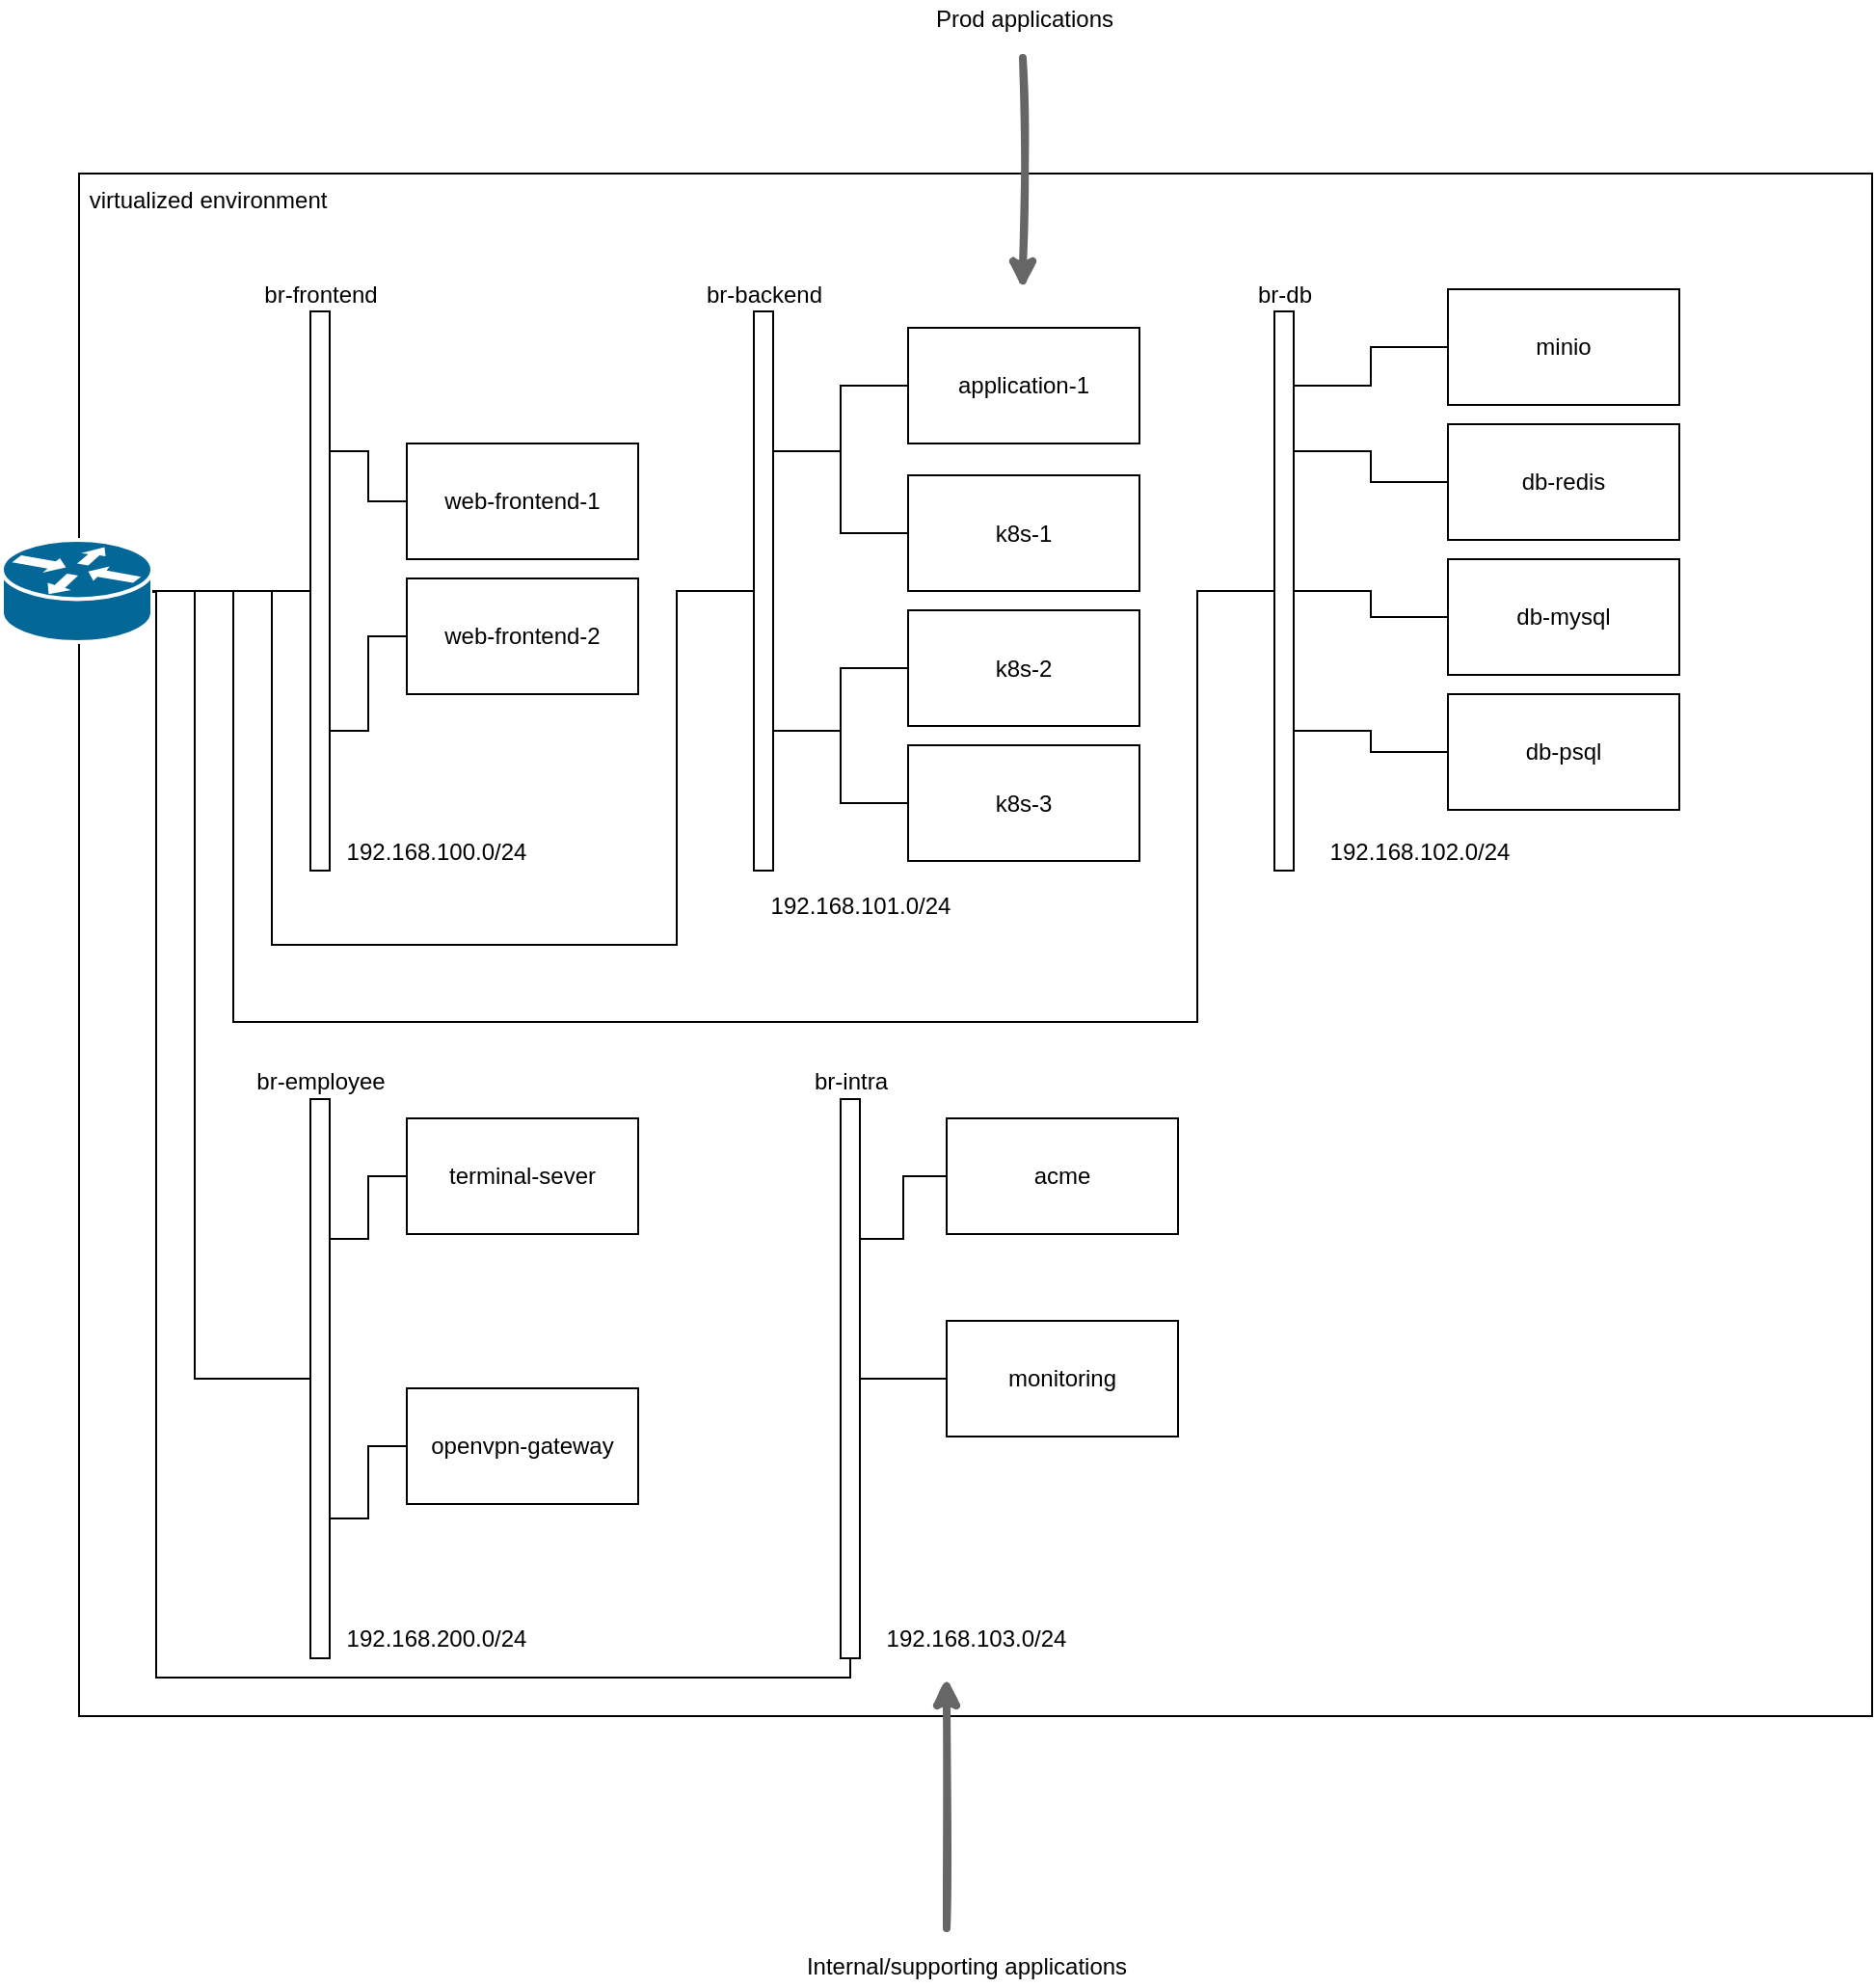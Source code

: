 <mxfile>
    <diagram id="ftLzmsLyrwE4esRIsy0w" name="network">
        <mxGraphModel dx="1943" dy="1636" grid="1" gridSize="10" guides="1" tooltips="1" connect="1" arrows="1" fold="1" page="1" pageScale="1" pageWidth="850" pageHeight="1100" math="0" shadow="0">
            <root>
                <mxCell id="0"/>
                <mxCell id="1" parent="0"/>
                <mxCell id="VholS22kbWtKVHYesf5g-1" value="&amp;nbsp;virtualized environment" style="rounded=0;whiteSpace=wrap;html=1;fillColor=none;verticalAlign=top;align=left;labelPosition=center;verticalLabelPosition=middle;horizontal=1;" parent="1" vertex="1">
                    <mxGeometry x="20" y="50" width="930" height="800" as="geometry"/>
                </mxCell>
                <mxCell id="VholS22kbWtKVHYesf5g-9" style="edgeStyle=orthogonalEdgeStyle;rounded=0;orthogonalLoop=1;jettySize=auto;html=1;entryX=0;entryY=0.5;entryDx=0;entryDy=0;endArrow=none;endFill=0;" parent="1" source="VholS22kbWtKVHYesf5g-2" target="VholS22kbWtKVHYesf5g-6" edge="1">
                    <mxGeometry relative="1" as="geometry"/>
                </mxCell>
                <mxCell id="VholS22kbWtKVHYesf5g-2" value="" style="shape=mxgraph.cisco.routers.router;html=1;pointerEvents=1;dashed=0;fillColor=#036897;strokeColor=#ffffff;strokeWidth=2;verticalLabelPosition=bottom;verticalAlign=top;align=center;outlineConnect=0;" parent="1" vertex="1">
                    <mxGeometry x="-20" y="240" width="78" height="53" as="geometry"/>
                </mxCell>
                <mxCell id="VholS22kbWtKVHYesf5g-4" value="web-frontend-1" style="rounded=0;whiteSpace=wrap;html=1;" parent="1" vertex="1">
                    <mxGeometry x="190" y="190" width="120" height="60" as="geometry"/>
                </mxCell>
                <mxCell id="VholS22kbWtKVHYesf5g-5" value="web-frontend-2" style="rounded=0;whiteSpace=wrap;html=1;" parent="1" vertex="1">
                    <mxGeometry x="190" y="260" width="120" height="60" as="geometry"/>
                </mxCell>
                <mxCell id="VholS22kbWtKVHYesf5g-10" style="edgeStyle=orthogonalEdgeStyle;rounded=0;orthogonalLoop=1;jettySize=auto;html=1;exitX=1;exitY=0.25;exitDx=0;exitDy=0;entryX=0;entryY=0.5;entryDx=0;entryDy=0;endArrow=none;endFill=0;" parent="1" source="VholS22kbWtKVHYesf5g-6" target="VholS22kbWtKVHYesf5g-4" edge="1">
                    <mxGeometry relative="1" as="geometry"/>
                </mxCell>
                <mxCell id="VholS22kbWtKVHYesf5g-11" style="edgeStyle=orthogonalEdgeStyle;rounded=0;orthogonalLoop=1;jettySize=auto;html=1;exitX=1;exitY=0.75;exitDx=0;exitDy=0;entryX=0;entryY=0.5;entryDx=0;entryDy=0;endArrow=none;endFill=0;" parent="1" source="VholS22kbWtKVHYesf5g-6" target="VholS22kbWtKVHYesf5g-5" edge="1">
                    <mxGeometry relative="1" as="geometry"/>
                </mxCell>
                <mxCell id="VholS22kbWtKVHYesf5g-6" value="br-frontend" style="rounded=0;html=1;verticalAlign=bottom;labelPosition=center;verticalLabelPosition=top;align=center;" parent="1" vertex="1">
                    <mxGeometry x="140" y="121.5" width="10" height="290" as="geometry"/>
                </mxCell>
                <mxCell id="VholS22kbWtKVHYesf5g-30" style="edgeStyle=orthogonalEdgeStyle;rounded=0;orthogonalLoop=1;jettySize=auto;html=1;exitX=0;exitY=0.5;exitDx=0;exitDy=0;entryX=1;entryY=0.5;entryDx=0;entryDy=0;entryPerimeter=0;endArrow=none;endFill=0;" parent="1" source="VholS22kbWtKVHYesf5g-7" target="VholS22kbWtKVHYesf5g-2" edge="1">
                    <mxGeometry relative="1" as="geometry">
                        <Array as="points">
                            <mxPoint x="330" y="267"/>
                            <mxPoint x="330" y="450"/>
                            <mxPoint x="120" y="450"/>
                            <mxPoint x="120" y="267"/>
                        </Array>
                    </mxGeometry>
                </mxCell>
                <mxCell id="VholS22kbWtKVHYesf5g-7" value="br-backend" style="rounded=0;html=1;verticalAlign=bottom;labelPosition=center;verticalLabelPosition=top;align=center;" parent="1" vertex="1">
                    <mxGeometry x="370" y="121.5" width="10" height="290" as="geometry"/>
                </mxCell>
                <mxCell id="VholS22kbWtKVHYesf5g-31" style="edgeStyle=orthogonalEdgeStyle;rounded=0;orthogonalLoop=1;jettySize=auto;html=1;exitX=0;exitY=0.5;exitDx=0;exitDy=0;entryX=1;entryY=0.5;entryDx=0;entryDy=0;entryPerimeter=0;endArrow=none;endFill=0;" parent="1" source="VholS22kbWtKVHYesf5g-8" target="VholS22kbWtKVHYesf5g-2" edge="1">
                    <mxGeometry relative="1" as="geometry">
                        <Array as="points">
                            <mxPoint x="600" y="267"/>
                            <mxPoint x="600" y="490"/>
                            <mxPoint x="100" y="490"/>
                            <mxPoint x="100" y="267"/>
                        </Array>
                    </mxGeometry>
                </mxCell>
                <mxCell id="6UqM7nr1BjA8IDK3rxbt-2" style="edgeStyle=orthogonalEdgeStyle;rounded=0;orthogonalLoop=1;jettySize=auto;html=1;endArrow=none;endFill=0;" parent="1" source="VholS22kbWtKVHYesf5g-8" target="6UqM7nr1BjA8IDK3rxbt-1" edge="1">
                    <mxGeometry relative="1" as="geometry">
                        <Array as="points">
                            <mxPoint x="690" y="160"/>
                            <mxPoint x="690" y="140"/>
                        </Array>
                    </mxGeometry>
                </mxCell>
                <mxCell id="VholS22kbWtKVHYesf5g-8" value="br-db" style="rounded=0;html=1;verticalAlign=bottom;labelPosition=center;verticalLabelPosition=top;align=center;" parent="1" vertex="1">
                    <mxGeometry x="640" y="121.5" width="10" height="290" as="geometry"/>
                </mxCell>
                <mxCell id="VholS22kbWtKVHYesf5g-22" style="edgeStyle=orthogonalEdgeStyle;rounded=0;orthogonalLoop=1;jettySize=auto;html=1;exitX=0;exitY=0.5;exitDx=0;exitDy=0;entryX=1;entryY=0.25;entryDx=0;entryDy=0;endArrow=none;endFill=0;" parent="1" source="VholS22kbWtKVHYesf5g-14" target="VholS22kbWtKVHYesf5g-7" edge="1">
                    <mxGeometry relative="1" as="geometry"/>
                </mxCell>
                <mxCell id="VholS22kbWtKVHYesf5g-14" value="application-1" style="rounded=0;whiteSpace=wrap;html=1;" parent="1" vertex="1">
                    <mxGeometry x="450" y="130" width="120" height="60" as="geometry"/>
                </mxCell>
                <mxCell id="VholS22kbWtKVHYesf5g-21" style="edgeStyle=orthogonalEdgeStyle;rounded=0;orthogonalLoop=1;jettySize=auto;html=1;exitX=0;exitY=0.5;exitDx=0;exitDy=0;entryX=1;entryY=0.25;entryDx=0;entryDy=0;endArrow=none;endFill=0;" parent="1" source="VholS22kbWtKVHYesf5g-15" target="VholS22kbWtKVHYesf5g-7" edge="1">
                    <mxGeometry relative="1" as="geometry"/>
                </mxCell>
                <mxCell id="VholS22kbWtKVHYesf5g-15" value="k8s-1" style="rounded=0;whiteSpace=wrap;html=1;" parent="1" vertex="1">
                    <mxGeometry x="450" y="206.5" width="120" height="60" as="geometry"/>
                </mxCell>
                <mxCell id="VholS22kbWtKVHYesf5g-20" style="edgeStyle=orthogonalEdgeStyle;rounded=0;orthogonalLoop=1;jettySize=auto;html=1;exitX=0;exitY=0.5;exitDx=0;exitDy=0;entryX=1;entryY=0.75;entryDx=0;entryDy=0;endArrow=none;endFill=0;" parent="1" source="VholS22kbWtKVHYesf5g-16" target="VholS22kbWtKVHYesf5g-7" edge="1">
                    <mxGeometry relative="1" as="geometry"/>
                </mxCell>
                <mxCell id="VholS22kbWtKVHYesf5g-16" value="k8s-2" style="rounded=0;whiteSpace=wrap;html=1;" parent="1" vertex="1">
                    <mxGeometry x="450" y="276.5" width="120" height="60" as="geometry"/>
                </mxCell>
                <mxCell id="VholS22kbWtKVHYesf5g-18" style="edgeStyle=orthogonalEdgeStyle;rounded=0;orthogonalLoop=1;jettySize=auto;html=1;exitX=0;exitY=0.5;exitDx=0;exitDy=0;entryX=1;entryY=0.75;entryDx=0;entryDy=0;endArrow=none;endFill=0;" parent="1" source="VholS22kbWtKVHYesf5g-17" target="VholS22kbWtKVHYesf5g-7" edge="1">
                    <mxGeometry relative="1" as="geometry"/>
                </mxCell>
                <mxCell id="VholS22kbWtKVHYesf5g-17" value="k8s-3" style="rounded=0;whiteSpace=wrap;html=1;" parent="1" vertex="1">
                    <mxGeometry x="450" y="346.5" width="120" height="60" as="geometry"/>
                </mxCell>
                <mxCell id="VholS22kbWtKVHYesf5g-29" style="edgeStyle=orthogonalEdgeStyle;rounded=0;orthogonalLoop=1;jettySize=auto;html=1;exitX=0;exitY=0.5;exitDx=0;exitDy=0;entryX=1;entryY=0.5;entryDx=0;entryDy=0;endArrow=none;endFill=0;" parent="1" source="VholS22kbWtKVHYesf5g-24" target="VholS22kbWtKVHYesf5g-8" edge="1">
                    <mxGeometry relative="1" as="geometry"/>
                </mxCell>
                <mxCell id="VholS22kbWtKVHYesf5g-24" value="db-mysql" style="rounded=0;whiteSpace=wrap;html=1;" parent="1" vertex="1">
                    <mxGeometry x="730" y="250" width="120" height="60" as="geometry"/>
                </mxCell>
                <mxCell id="VholS22kbWtKVHYesf5g-35" style="edgeStyle=orthogonalEdgeStyle;rounded=0;orthogonalLoop=1;jettySize=auto;html=1;exitX=0;exitY=0.5;exitDx=0;exitDy=0;entryX=1;entryY=0.75;entryDx=0;entryDy=0;endArrow=none;endFill=0;" parent="1" source="VholS22kbWtKVHYesf5g-32" target="VholS22kbWtKVHYesf5g-8" edge="1">
                    <mxGeometry relative="1" as="geometry"/>
                </mxCell>
                <mxCell id="VholS22kbWtKVHYesf5g-32" value="db-psql" style="rounded=0;whiteSpace=wrap;html=1;" parent="1" vertex="1">
                    <mxGeometry x="730" y="320" width="120" height="60" as="geometry"/>
                </mxCell>
                <mxCell id="VholS22kbWtKVHYesf5g-34" style="edgeStyle=orthogonalEdgeStyle;rounded=0;orthogonalLoop=1;jettySize=auto;html=1;exitX=0;exitY=0.5;exitDx=0;exitDy=0;entryX=1;entryY=0.25;entryDx=0;entryDy=0;endArrow=none;endFill=0;" parent="1" source="VholS22kbWtKVHYesf5g-33" target="VholS22kbWtKVHYesf5g-8" edge="1">
                    <mxGeometry relative="1" as="geometry"/>
                </mxCell>
                <mxCell id="VholS22kbWtKVHYesf5g-33" value="db-redis" style="rounded=0;whiteSpace=wrap;html=1;" parent="1" vertex="1">
                    <mxGeometry x="730" y="180" width="120" height="60" as="geometry"/>
                </mxCell>
                <mxCell id="VholS22kbWtKVHYesf5g-38" value="192.168.100.0/24" style="text;html=1;align=center;verticalAlign=middle;resizable=0;points=[];autosize=1;strokeColor=none;fillColor=none;" parent="1" vertex="1">
                    <mxGeometry x="150" y="391.5" width="110" height="20" as="geometry"/>
                </mxCell>
                <mxCell id="VholS22kbWtKVHYesf5g-39" value="192.168.101.0/24" style="text;html=1;align=center;verticalAlign=middle;resizable=0;points=[];autosize=1;strokeColor=none;fillColor=none;" parent="1" vertex="1">
                    <mxGeometry x="370" y="420" width="110" height="20" as="geometry"/>
                </mxCell>
                <mxCell id="VholS22kbWtKVHYesf5g-40" value="192.168.102.0/24" style="text;html=1;align=center;verticalAlign=middle;resizable=0;points=[];autosize=1;strokeColor=none;fillColor=none;" parent="1" vertex="1">
                    <mxGeometry x="660" y="391.5" width="110" height="20" as="geometry"/>
                </mxCell>
                <mxCell id="VholS22kbWtKVHYesf5g-45" style="edgeStyle=orthogonalEdgeStyle;rounded=0;orthogonalLoop=1;jettySize=auto;html=1;exitX=0;exitY=0.5;exitDx=0;exitDy=0;entryX=1;entryY=0.5;entryDx=0;entryDy=0;entryPerimeter=0;endArrow=none;endFill=0;" parent="1" source="VholS22kbWtKVHYesf5g-41" target="VholS22kbWtKVHYesf5g-2" edge="1">
                    <mxGeometry relative="1" as="geometry">
                        <Array as="points">
                            <mxPoint x="80" y="675"/>
                            <mxPoint x="80" y="267"/>
                        </Array>
                    </mxGeometry>
                </mxCell>
                <mxCell id="VholS22kbWtKVHYesf5g-41" value="br-employee" style="rounded=0;html=1;verticalAlign=bottom;labelPosition=center;verticalLabelPosition=top;align=center;" parent="1" vertex="1">
                    <mxGeometry x="140" y="530" width="10" height="290" as="geometry"/>
                </mxCell>
                <mxCell id="VholS22kbWtKVHYesf5g-44" style="edgeStyle=orthogonalEdgeStyle;rounded=0;orthogonalLoop=1;jettySize=auto;html=1;exitX=0;exitY=0.5;exitDx=0;exitDy=0;entryX=1;entryY=0.25;entryDx=0;entryDy=0;endArrow=none;endFill=0;" parent="1" source="VholS22kbWtKVHYesf5g-42" target="VholS22kbWtKVHYesf5g-41" edge="1">
                    <mxGeometry relative="1" as="geometry"/>
                </mxCell>
                <mxCell id="VholS22kbWtKVHYesf5g-42" value="terminal-sever" style="rounded=0;whiteSpace=wrap;html=1;" parent="1" vertex="1">
                    <mxGeometry x="190" y="540" width="120" height="60" as="geometry"/>
                </mxCell>
                <mxCell id="VholS22kbWtKVHYesf5g-46" value="192.168.200.0/24" style="text;html=1;align=center;verticalAlign=middle;resizable=0;points=[];autosize=1;strokeColor=none;fillColor=none;" parent="1" vertex="1">
                    <mxGeometry x="150" y="800" width="110" height="20" as="geometry"/>
                </mxCell>
                <mxCell id="VholS22kbWtKVHYesf5g-48" style="edgeStyle=orthogonalEdgeStyle;rounded=0;orthogonalLoop=1;jettySize=auto;html=1;exitX=0;exitY=0.5;exitDx=0;exitDy=0;entryX=1;entryY=0.75;entryDx=0;entryDy=0;endArrow=none;endFill=0;" parent="1" source="VholS22kbWtKVHYesf5g-47" target="VholS22kbWtKVHYesf5g-41" edge="1">
                    <mxGeometry relative="1" as="geometry"/>
                </mxCell>
                <mxCell id="VholS22kbWtKVHYesf5g-47" value="openvpn-gateway" style="rounded=0;whiteSpace=wrap;html=1;" parent="1" vertex="1">
                    <mxGeometry x="190" y="680" width="120" height="60" as="geometry"/>
                </mxCell>
                <mxCell id="6UqM7nr1BjA8IDK3rxbt-1" value="minio" style="rounded=0;whiteSpace=wrap;html=1;" parent="1" vertex="1">
                    <mxGeometry x="730" y="110" width="120" height="60" as="geometry"/>
                </mxCell>
                <mxCell id="3" style="edgeStyle=orthogonalEdgeStyle;html=1;endArrow=none;endFill=0;startSize=0;endSize=0;jumpSize=0;jumpStyle=line;shadow=0;sketch=0;rounded=0;" parent="1" source="2" target="VholS22kbWtKVHYesf5g-2" edge="1">
                    <mxGeometry relative="1" as="geometry">
                        <Array as="points">
                            <mxPoint x="420" y="830"/>
                            <mxPoint x="60" y="830"/>
                            <mxPoint x="60" y="267"/>
                        </Array>
                    </mxGeometry>
                </mxCell>
                <mxCell id="2" value="br-intra" style="rounded=0;html=1;verticalAlign=bottom;labelPosition=center;verticalLabelPosition=top;align=center;" parent="1" vertex="1">
                    <mxGeometry x="415" y="530" width="10" height="290" as="geometry"/>
                </mxCell>
                <mxCell id="5" style="edgeStyle=orthogonalEdgeStyle;rounded=0;sketch=0;jumpStyle=line;jumpSize=0;html=1;entryX=1;entryY=0.25;entryDx=0;entryDy=0;shadow=0;endArrow=none;endFill=0;startSize=0;endSize=0;" parent="1" source="4" target="2" edge="1">
                    <mxGeometry relative="1" as="geometry"/>
                </mxCell>
                <mxCell id="4" value="acme" style="rounded=0;whiteSpace=wrap;html=1;" parent="1" vertex="1">
                    <mxGeometry x="470" y="540" width="120" height="60" as="geometry"/>
                </mxCell>
                <mxCell id="6" value="192.168.103.0/24" style="text;html=1;align=center;verticalAlign=middle;resizable=0;points=[];autosize=1;strokeColor=none;fillColor=none;" parent="1" vertex="1">
                    <mxGeometry x="430" y="800" width="110" height="20" as="geometry"/>
                </mxCell>
                <mxCell id="9" value="" style="endArrow=classic;html=1;rounded=0;shadow=0;sketch=1;startSize=6;endSize=6;jumpStyle=line;jumpSize=0;endFill=1;strokeWidth=4;fillColor=#f5f5f5;strokeColor=#666666;" parent="1" edge="1">
                    <mxGeometry width="50" height="50" relative="1" as="geometry">
                        <mxPoint x="509.5" y="-10" as="sourcePoint"/>
                        <mxPoint x="509.5" y="110" as="targetPoint"/>
                    </mxGeometry>
                </mxCell>
                <mxCell id="10" value="Prod applications" style="text;html=1;align=center;verticalAlign=middle;resizable=0;points=[];autosize=1;strokeColor=none;fillColor=none;" parent="1" vertex="1">
                    <mxGeometry x="450" y="-40" width="120" height="20" as="geometry"/>
                </mxCell>
                <mxCell id="11" value="" style="endArrow=classic;html=1;rounded=0;shadow=0;sketch=1;startSize=6;endSize=6;jumpStyle=line;jumpSize=0;endFill=1;strokeWidth=4;fillColor=#f5f5f5;strokeColor=#666666;" parent="1" edge="1">
                    <mxGeometry width="50" height="50" relative="1" as="geometry">
                        <mxPoint x="470" y="960" as="sourcePoint"/>
                        <mxPoint x="470" y="830" as="targetPoint"/>
                    </mxGeometry>
                </mxCell>
                <mxCell id="12" value="Internal/supporting applications" style="text;html=1;align=center;verticalAlign=middle;resizable=0;points=[];autosize=1;strokeColor=none;fillColor=none;" parent="1" vertex="1">
                    <mxGeometry x="380" y="970" width="200" height="20" as="geometry"/>
                </mxCell>
                <mxCell id="14" style="edgeStyle=none;html=1;entryX=1;entryY=0.5;entryDx=0;entryDy=0;endArrow=none;endFill=0;" edge="1" parent="1" source="13" target="2">
                    <mxGeometry relative="1" as="geometry"/>
                </mxCell>
                <mxCell id="13" value="monitoring" style="rounded=0;whiteSpace=wrap;html=1;" vertex="1" parent="1">
                    <mxGeometry x="470" y="645" width="120" height="60" as="geometry"/>
                </mxCell>
            </root>
        </mxGraphModel>
    </diagram>
    <diagram id="Qe_M5C1h5xP2IZ0pT3mp" name="logical">
        <mxGraphModel dx="1943" dy="1625" grid="1" gridSize="10" guides="1" tooltips="1" connect="1" arrows="1" fold="1" page="1" pageScale="1" pageWidth="850" pageHeight="1100" math="0" shadow="0">
            <root>
                <mxCell id="wbO2mwogudSXp7cOLH6--0"/>
                <mxCell id="wbO2mwogudSXp7cOLH6--1" parent="wbO2mwogudSXp7cOLH6--0"/>
                <mxCell id="dArvH_cP-AHBWgPdKwYx-0" value="&amp;nbsp;web-frontend-1" style="rounded=0;whiteSpace=wrap;html=1;align=left;verticalAlign=top;labelPosition=center;verticalLabelPosition=middle;fillColor=#f5f5f5;fontColor=#333333;strokeColor=#666666;" vertex="1" parent="wbO2mwogudSXp7cOLH6--1">
                    <mxGeometry x="270" y="130" width="460" height="230" as="geometry"/>
                </mxCell>
                <mxCell id="a-U5GtaUUSnZACJ-5a6o-0" value="&amp;nbsp;web-frontend-2" style="rounded=0;whiteSpace=wrap;html=1;align=left;verticalAlign=top;labelPosition=center;verticalLabelPosition=middle;fillColor=#f5f5f5;fontColor=#333333;strokeColor=#666666;" vertex="1" parent="wbO2mwogudSXp7cOLH6--1">
                    <mxGeometry x="270" y="470" width="460" height="230" as="geometry"/>
                </mxCell>
                <mxCell id="a-U5GtaUUSnZACJ-5a6o-16" style="html=1;entryX=0;entryY=0.5;entryDx=0;entryDy=0;exitX=1;exitY=0.5;exitDx=0;exitDy=0;" edge="1" parent="wbO2mwogudSXp7cOLH6--1" source="a-U5GtaUUSnZACJ-5a6o-1" target="a-U5GtaUUSnZACJ-5a6o-12">
                    <mxGeometry relative="1" as="geometry"/>
                </mxCell>
                <mxCell id="a-U5GtaUUSnZACJ-5a6o-21" value="HTTPS&lt;br&gt;Using internal cert" style="edgeLabel;html=1;align=center;verticalAlign=middle;resizable=0;points=[];" vertex="1" connectable="0" parent="a-U5GtaUUSnZACJ-5a6o-16">
                    <mxGeometry x="-0.208" y="-2" relative="1" as="geometry">
                        <mxPoint x="16" y="25" as="offset"/>
                    </mxGeometry>
                </mxCell>
                <mxCell id="a-U5GtaUUSnZACJ-5a6o-19" value="HTTP" style="edgeStyle=none;html=1;exitX=1;exitY=0.5;exitDx=0;exitDy=0;entryX=0;entryY=0.5;entryDx=0;entryDy=0;" edge="1" parent="wbO2mwogudSXp7cOLH6--1" source="a-U5GtaUUSnZACJ-5a6o-1" target="a-U5GtaUUSnZACJ-5a6o-2">
                    <mxGeometry relative="1" as="geometry"/>
                </mxCell>
                <mxCell id="a-U5GtaUUSnZACJ-5a6o-1" value="HAProxy" style="rounded=0;whiteSpace=wrap;html=1;" vertex="1" parent="wbO2mwogudSXp7cOLH6--1">
                    <mxGeometry x="370" y="170" width="120" height="160" as="geometry"/>
                </mxCell>
                <mxCell id="a-U5GtaUUSnZACJ-5a6o-35" style="edgeStyle=none;html=1;entryX=0;entryY=0.5;entryDx=0;entryDy=0;" edge="1" parent="wbO2mwogudSXp7cOLH6--1" source="a-U5GtaUUSnZACJ-5a6o-2" target="a-U5GtaUUSnZACJ-5a6o-3">
                    <mxGeometry relative="1" as="geometry"/>
                </mxCell>
                <mxCell id="a-U5GtaUUSnZACJ-5a6o-36" style="edgeStyle=none;html=1;entryX=0;entryY=0.5;entryDx=0;entryDy=0;" edge="1" parent="wbO2mwogudSXp7cOLH6--1" source="a-U5GtaUUSnZACJ-5a6o-2" target="a-U5GtaUUSnZACJ-5a6o-5">
                    <mxGeometry relative="1" as="geometry"/>
                </mxCell>
                <mxCell id="a-U5GtaUUSnZACJ-5a6o-37" style="edgeStyle=none;html=1;entryX=0;entryY=0.5;entryDx=0;entryDy=0;" edge="1" parent="wbO2mwogudSXp7cOLH6--1" source="a-U5GtaUUSnZACJ-5a6o-2" target="a-U5GtaUUSnZACJ-5a6o-4">
                    <mxGeometry relative="1" as="geometry"/>
                </mxCell>
                <mxCell id="a-U5GtaUUSnZACJ-5a6o-2" value="NGINX" style="rounded=0;whiteSpace=wrap;html=1;" vertex="1" parent="wbO2mwogudSXp7cOLH6--1">
                    <mxGeometry x="580" y="170" width="120" height="160" as="geometry"/>
                </mxCell>
                <mxCell id="a-U5GtaUUSnZACJ-5a6o-3" value="backend-1" style="rounded=0;whiteSpace=wrap;html=1;" vertex="1" parent="wbO2mwogudSXp7cOLH6--1">
                    <mxGeometry x="840" y="320" width="120" height="60" as="geometry"/>
                </mxCell>
                <mxCell id="a-U5GtaUUSnZACJ-5a6o-4" value="backend-3" style="rounded=0;whiteSpace=wrap;html=1;" vertex="1" parent="wbO2mwogudSXp7cOLH6--1">
                    <mxGeometry x="840" y="460" width="120" height="60" as="geometry"/>
                </mxCell>
                <mxCell id="a-U5GtaUUSnZACJ-5a6o-5" value="backend-2" style="rounded=0;whiteSpace=wrap;html=1;" vertex="1" parent="wbO2mwogudSXp7cOLH6--1">
                    <mxGeometry x="840" y="390" width="120" height="60" as="geometry"/>
                </mxCell>
                <mxCell id="a-U5GtaUUSnZACJ-5a6o-6" value="Keepalived" style="rounded=0;whiteSpace=wrap;html=1;" vertex="1" parent="wbO2mwogudSXp7cOLH6--1">
                    <mxGeometry x="280" y="170" width="70" height="60" as="geometry"/>
                </mxCell>
                <mxCell id="a-U5GtaUUSnZACJ-5a6o-8" style="edgeStyle=orthogonalEdgeStyle;html=1;entryX=0.5;entryY=0;entryDx=0;entryDy=0;" edge="1" parent="wbO2mwogudSXp7cOLH6--1" source="a-U5GtaUUSnZACJ-5a6o-7" target="a-U5GtaUUSnZACJ-5a6o-2">
                    <mxGeometry relative="1" as="geometry"/>
                </mxCell>
                <mxCell id="a-U5GtaUUSnZACJ-5a6o-9" value="Internal cert" style="edgeLabel;html=1;align=center;verticalAlign=middle;resizable=0;points=[];" vertex="1" connectable="0" parent="a-U5GtaUUSnZACJ-5a6o-8">
                    <mxGeometry x="-0.435" y="4" relative="1" as="geometry">
                        <mxPoint as="offset"/>
                    </mxGeometry>
                </mxCell>
                <mxCell id="a-U5GtaUUSnZACJ-5a6o-14" style="edgeStyle=orthogonalEdgeStyle;html=1;entryX=0.5;entryY=0;entryDx=0;entryDy=0;" edge="1" parent="wbO2mwogudSXp7cOLH6--1" source="a-U5GtaUUSnZACJ-5a6o-7" target="a-U5GtaUUSnZACJ-5a6o-12">
                    <mxGeometry relative="1" as="geometry">
                        <Array as="points">
                            <mxPoint x="740" y="-30"/>
                            <mxPoint x="740" y="430"/>
                            <mxPoint x="640" y="430"/>
                        </Array>
                    </mxGeometry>
                </mxCell>
                <mxCell id="a-U5GtaUUSnZACJ-5a6o-15" value="interal cert" style="edgeLabel;html=1;align=center;verticalAlign=middle;resizable=0;points=[];" vertex="1" connectable="0" parent="a-U5GtaUUSnZACJ-5a6o-14">
                    <mxGeometry x="-0.785" y="2" relative="1" as="geometry">
                        <mxPoint as="offset"/>
                    </mxGeometry>
                </mxCell>
                <mxCell id="a-U5GtaUUSnZACJ-5a6o-39" value="Internal cert" style="edgeStyle=orthogonalEdgeStyle;html=1;entryX=1;entryY=0.5;entryDx=0;entryDy=0;" edge="1" parent="wbO2mwogudSXp7cOLH6--1" source="a-U5GtaUUSnZACJ-5a6o-7" target="a-U5GtaUUSnZACJ-5a6o-3">
                    <mxGeometry x="0.053" y="10" relative="1" as="geometry">
                        <Array as="points">
                            <mxPoint x="840" y="210"/>
                            <mxPoint x="990" y="210"/>
                            <mxPoint x="990" y="350"/>
                        </Array>
                        <mxPoint as="offset"/>
                    </mxGeometry>
                </mxCell>
                <mxCell id="a-U5GtaUUSnZACJ-5a6o-41" style="edgeStyle=orthogonalEdgeStyle;html=1;entryX=1;entryY=0.5;entryDx=0;entryDy=0;" edge="1" parent="wbO2mwogudSXp7cOLH6--1" source="a-U5GtaUUSnZACJ-5a6o-7" target="a-U5GtaUUSnZACJ-5a6o-5">
                    <mxGeometry relative="1" as="geometry">
                        <Array as="points">
                            <mxPoint x="840" y="210"/>
                            <mxPoint x="990" y="210"/>
                            <mxPoint x="990" y="420"/>
                        </Array>
                    </mxGeometry>
                </mxCell>
                <mxCell id="a-U5GtaUUSnZACJ-5a6o-42" style="edgeStyle=orthogonalEdgeStyle;html=1;entryX=1;entryY=0.5;entryDx=0;entryDy=0;" edge="1" parent="wbO2mwogudSXp7cOLH6--1" source="a-U5GtaUUSnZACJ-5a6o-7" target="a-U5GtaUUSnZACJ-5a6o-4">
                    <mxGeometry relative="1" as="geometry">
                        <Array as="points">
                            <mxPoint x="840" y="210"/>
                            <mxPoint x="990" y="210"/>
                            <mxPoint x="990" y="490"/>
                        </Array>
                    </mxGeometry>
                </mxCell>
                <mxCell id="a-U5GtaUUSnZACJ-5a6o-7" value="internal CA" style="rounded=0;whiteSpace=wrap;html=1;" vertex="1" parent="wbO2mwogudSXp7cOLH6--1">
                    <mxGeometry x="780" y="-60" width="120" height="60" as="geometry"/>
                </mxCell>
                <mxCell id="a-U5GtaUUSnZACJ-5a6o-17" style="edgeStyle=none;html=1;exitX=1;exitY=0.5;exitDx=0;exitDy=0;entryX=0;entryY=0.5;entryDx=0;entryDy=0;" edge="1" parent="wbO2mwogudSXp7cOLH6--1" source="a-U5GtaUUSnZACJ-5a6o-11" target="a-U5GtaUUSnZACJ-5a6o-2">
                    <mxGeometry relative="1" as="geometry"/>
                </mxCell>
                <mxCell id="a-U5GtaUUSnZACJ-5a6o-20" value="HTTP" style="edgeStyle=none;html=1;exitX=1;exitY=0.5;exitDx=0;exitDy=0;entryX=0;entryY=0.5;entryDx=0;entryDy=0;" edge="1" parent="wbO2mwogudSXp7cOLH6--1" source="a-U5GtaUUSnZACJ-5a6o-11" target="a-U5GtaUUSnZACJ-5a6o-12">
                    <mxGeometry relative="1" as="geometry"/>
                </mxCell>
                <mxCell id="a-U5GtaUUSnZACJ-5a6o-11" value="HAProxy" style="rounded=0;whiteSpace=wrap;html=1;" vertex="1" parent="wbO2mwogudSXp7cOLH6--1">
                    <mxGeometry x="370" y="510" width="120" height="160" as="geometry"/>
                </mxCell>
                <mxCell id="a-U5GtaUUSnZACJ-5a6o-31" style="edgeStyle=none;html=1;entryX=0;entryY=0.5;entryDx=0;entryDy=0;" edge="1" parent="wbO2mwogudSXp7cOLH6--1" source="a-U5GtaUUSnZACJ-5a6o-12" target="a-U5GtaUUSnZACJ-5a6o-4">
                    <mxGeometry relative="1" as="geometry"/>
                </mxCell>
                <mxCell id="a-U5GtaUUSnZACJ-5a6o-32" style="edgeStyle=none;html=1;entryX=0;entryY=0.5;entryDx=0;entryDy=0;" edge="1" parent="wbO2mwogudSXp7cOLH6--1" source="a-U5GtaUUSnZACJ-5a6o-12" target="a-U5GtaUUSnZACJ-5a6o-5">
                    <mxGeometry relative="1" as="geometry"/>
                </mxCell>
                <mxCell id="a-U5GtaUUSnZACJ-5a6o-33" style="edgeStyle=none;html=1;entryX=0;entryY=0.5;entryDx=0;entryDy=0;" edge="1" parent="wbO2mwogudSXp7cOLH6--1" source="a-U5GtaUUSnZACJ-5a6o-12" target="a-U5GtaUUSnZACJ-5a6o-3">
                    <mxGeometry relative="1" as="geometry"/>
                </mxCell>
                <mxCell id="a-U5GtaUUSnZACJ-5a6o-12" value="NGINX" style="rounded=0;whiteSpace=wrap;html=1;" vertex="1" parent="wbO2mwogudSXp7cOLH6--1">
                    <mxGeometry x="580" y="510" width="120" height="160" as="geometry"/>
                </mxCell>
                <mxCell id="a-U5GtaUUSnZACJ-5a6o-13" value="Keepalived" style="rounded=0;whiteSpace=wrap;html=1;" vertex="1" parent="wbO2mwogudSXp7cOLH6--1">
                    <mxGeometry x="280" y="610" width="70" height="60" as="geometry"/>
                </mxCell>
                <mxCell id="a-U5GtaUUSnZACJ-5a6o-23" style="edgeStyle=orthogonalEdgeStyle;html=1;entryX=0.5;entryY=0;entryDx=0;entryDy=0;" edge="1" parent="wbO2mwogudSXp7cOLH6--1" source="a-U5GtaUUSnZACJ-5a6o-22" target="a-U5GtaUUSnZACJ-5a6o-1">
                    <mxGeometry relative="1" as="geometry"/>
                </mxCell>
                <mxCell id="a-U5GtaUUSnZACJ-5a6o-24" style="edgeStyle=orthogonalEdgeStyle;html=1;entryX=0.5;entryY=0;entryDx=0;entryDy=0;" edge="1" parent="wbO2mwogudSXp7cOLH6--1" source="a-U5GtaUUSnZACJ-5a6o-22" target="a-U5GtaUUSnZACJ-5a6o-11">
                    <mxGeometry relative="1" as="geometry">
                        <Array as="points">
                            <mxPoint x="250" y="-30"/>
                            <mxPoint x="250" y="420"/>
                            <mxPoint x="430" y="420"/>
                        </Array>
                    </mxGeometry>
                </mxCell>
                <mxCell id="a-U5GtaUUSnZACJ-5a6o-22" value="Cert management" style="rounded=0;whiteSpace=wrap;html=1;" vertex="1" parent="wbO2mwogudSXp7cOLH6--1">
                    <mxGeometry x="430" y="-60" width="120" height="60" as="geometry"/>
                </mxCell>
                <mxCell id="a-U5GtaUUSnZACJ-5a6o-28" style="html=1;dashed=1;" edge="1" parent="wbO2mwogudSXp7cOLH6--1" source="a-U5GtaUUSnZACJ-5a6o-25" target="a-U5GtaUUSnZACJ-5a6o-11">
                    <mxGeometry relative="1" as="geometry"/>
                </mxCell>
                <mxCell id="a-U5GtaUUSnZACJ-5a6o-29" style="edgeStyle=none;html=1;exitX=1;exitY=0.5;exitDx=0;exitDy=0;entryX=0;entryY=0.5;entryDx=0;entryDy=0;" edge="1" parent="wbO2mwogudSXp7cOLH6--1" source="a-U5GtaUUSnZACJ-5a6o-25" target="a-U5GtaUUSnZACJ-5a6o-1">
                    <mxGeometry relative="1" as="geometry"/>
                </mxCell>
                <mxCell id="a-U5GtaUUSnZACJ-5a6o-25" value="NAT" style="rounded=0;whiteSpace=wrap;html=1;verticalAlign=bottom;labelPosition=center;verticalLabelPosition=top;align=center;" vertex="1" parent="wbO2mwogudSXp7cOLH6--1">
                    <mxGeometry x="50" y="220" width="20" height="370" as="geometry"/>
                </mxCell>
                <mxCell id="a-U5GtaUUSnZACJ-5a6o-27" style="edgeStyle=orthogonalEdgeStyle;html=1;" edge="1" parent="wbO2mwogudSXp7cOLH6--1" source="a-U5GtaUUSnZACJ-5a6o-26" target="a-U5GtaUUSnZACJ-5a6o-25">
                    <mxGeometry relative="1" as="geometry"/>
                </mxCell>
                <mxCell id="a-U5GtaUUSnZACJ-5a6o-26" value="User" style="shape=mxgraph.cisco.computers_and_peripherals.pc;html=1;pointerEvents=1;dashed=0;fillColor=#036897;strokeColor=#ffffff;strokeWidth=2;verticalLabelPosition=bottom;verticalAlign=top;align=center;outlineConnect=0;" vertex="1" parent="wbO2mwogudSXp7cOLH6--1">
                    <mxGeometry x="-180" y="370" width="78" height="70" as="geometry"/>
                </mxCell>
                <mxCell id="a-U5GtaUUSnZACJ-5a6o-30" value="Forward traffic based on floating IP" style="text;html=1;align=center;verticalAlign=middle;resizable=0;points=[];autosize=1;strokeColor=none;fillColor=none;" vertex="1" parent="wbO2mwogudSXp7cOLH6--1">
                    <mxGeometry x="70" y="430" width="220" height="20" as="geometry"/>
                </mxCell>
                <mxCell id="a-U5GtaUUSnZACJ-5a6o-38" value="HTTPS&lt;br&gt;Using internal cert" style="edgeLabel;html=1;align=center;verticalAlign=middle;resizable=0;points=[];labelBackgroundColor=none;" vertex="1" connectable="0" parent="wbO2mwogudSXp7cOLH6--1">
                    <mxGeometry x="789.998" y="405.005" as="geometry"/>
                </mxCell>
            </root>
        </mxGraphModel>
    </diagram>
</mxfile>
